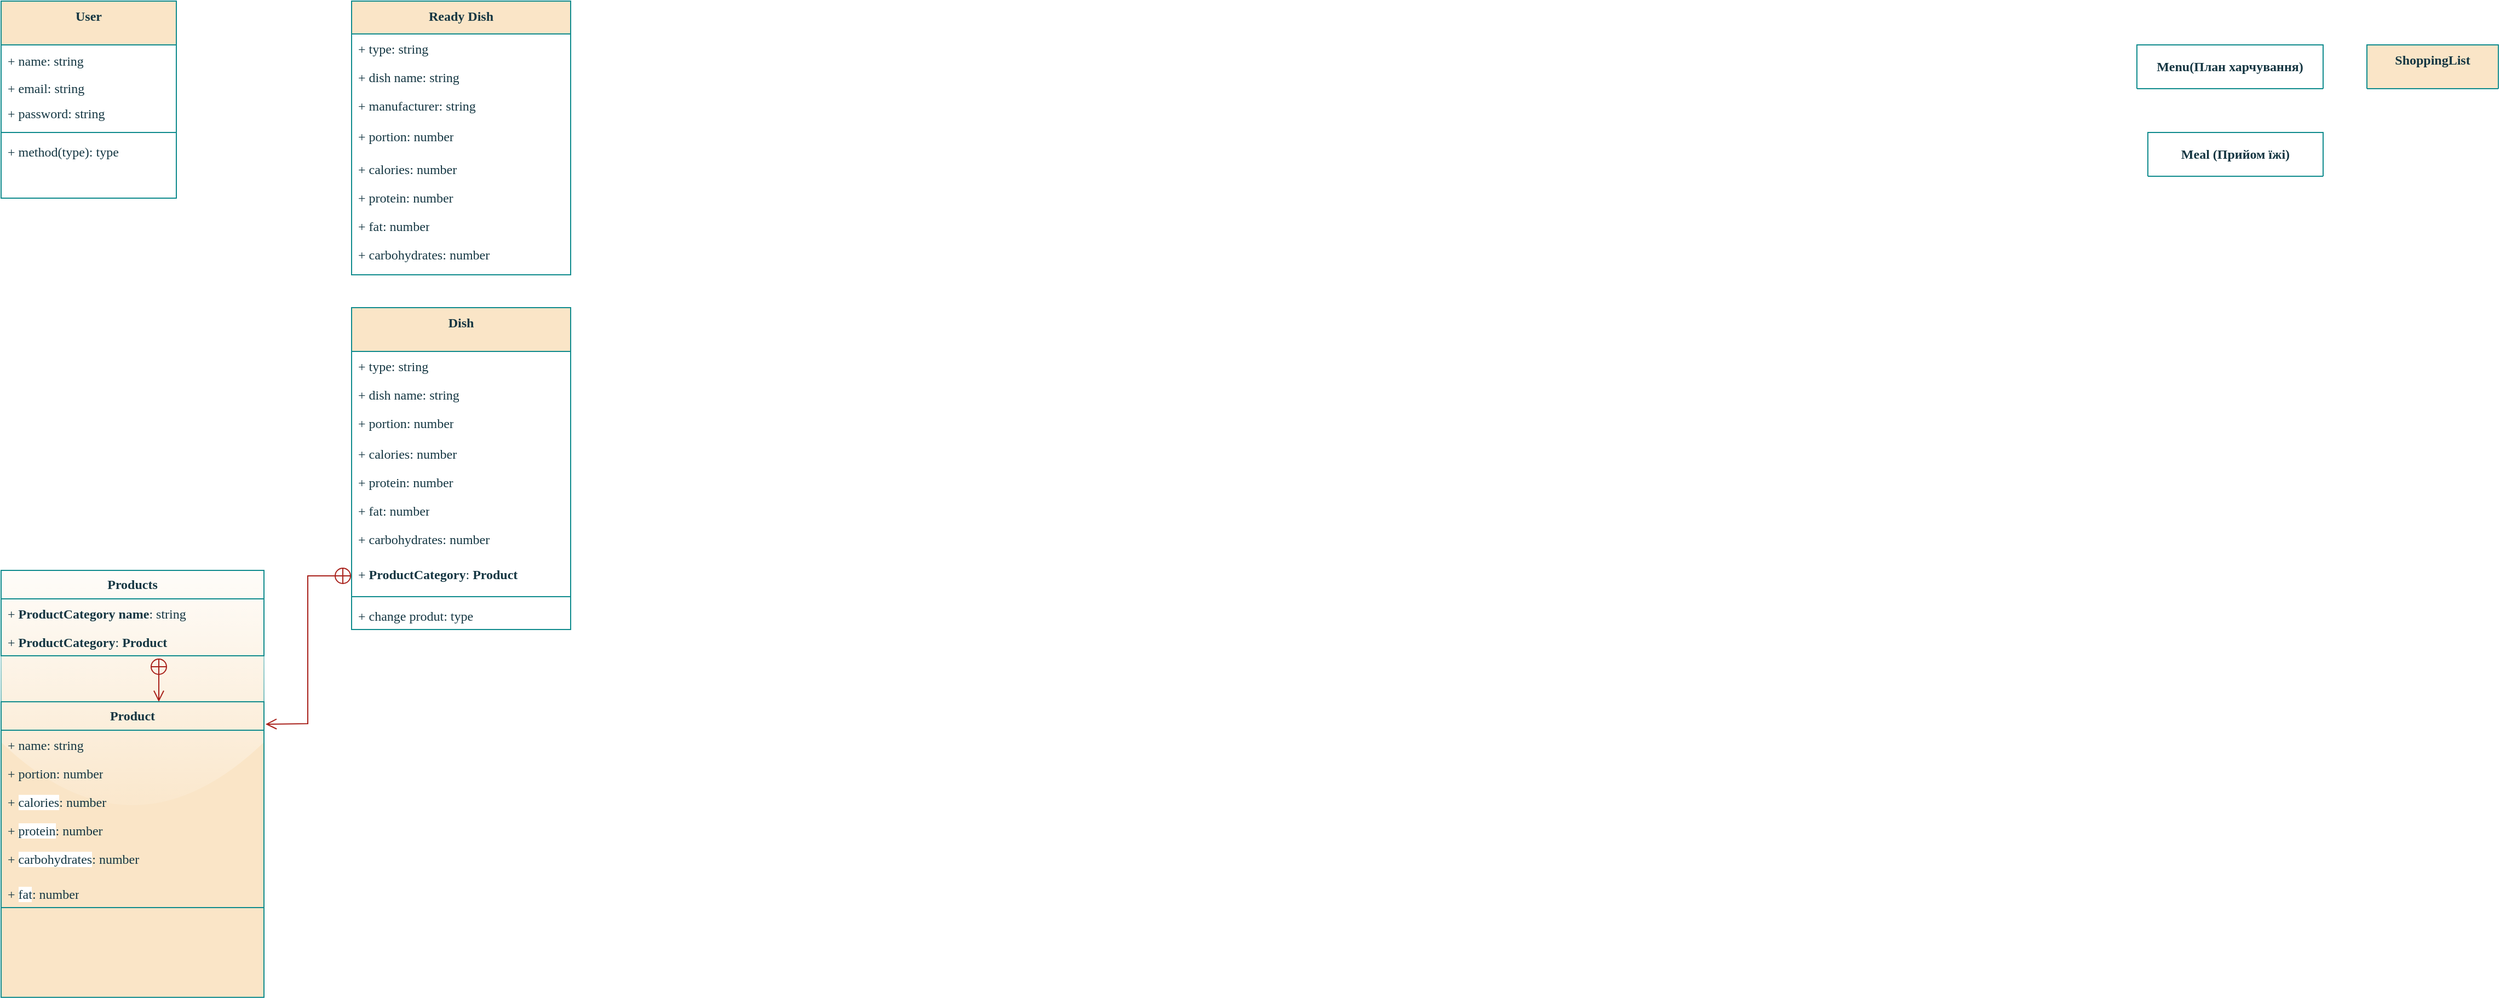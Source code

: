 <mxfile version="24.4.14" type="github">
  <diagram id="C5RBs43oDa-KdzZeNtuy" name="Page-1">
    <mxGraphModel dx="2274" dy="585" grid="1" gridSize="10" guides="1" tooltips="1" connect="1" arrows="1" fold="1" page="1" pageScale="1" pageWidth="1169" pageHeight="1654" math="0" shadow="0">
      <root>
        <mxCell id="WIyWlLk6GJQsqaUBKTNV-0" />
        <mxCell id="WIyWlLk6GJQsqaUBKTNV-1" parent="WIyWlLk6GJQsqaUBKTNV-0" />
        <mxCell id="tmJ_A6NvHQKnJ2QSPhdl-1" value="User" style="swimlane;fontStyle=1;align=center;verticalAlign=top;childLayout=stackLayout;horizontal=1;startSize=40;horizontalStack=0;resizeParent=1;resizeParentMax=0;resizeLast=0;collapsible=1;marginBottom=0;whiteSpace=wrap;html=1;fontFamily=Lucida Console;fontSize=12;labelBorderColor=none;fontColor=#143642;labelBackgroundColor=none;fillColor=#FAE5C7;strokeColor=#0F8B8D;" vertex="1" parent="WIyWlLk6GJQsqaUBKTNV-1">
          <mxGeometry x="-1120" y="40" width="160" height="180" as="geometry" />
        </mxCell>
        <mxCell id="tmJ_A6NvHQKnJ2QSPhdl-2" value="+ name: string" style="text;strokeColor=none;fillColor=none;align=left;verticalAlign=middle;spacingLeft=4;spacingRight=4;overflow=hidden;rotatable=0;points=[[0,0.5],[1,0.5]];portConstraint=eastwest;whiteSpace=wrap;html=1;fontFamily=Lucida Console;fontSize=12;labelBorderColor=none;fontColor=#143642;labelBackgroundColor=none;" vertex="1" parent="tmJ_A6NvHQKnJ2QSPhdl-1">
          <mxGeometry y="40" width="160" height="30" as="geometry" />
        </mxCell>
        <mxCell id="tmJ_A6NvHQKnJ2QSPhdl-26" value="+ email: string" style="text;strokeColor=none;fillColor=none;align=left;verticalAlign=middle;spacingLeft=4;spacingRight=4;overflow=hidden;rotatable=0;points=[[0,0.5],[1,0.5]];portConstraint=eastwest;whiteSpace=wrap;html=1;fontFamily=Lucida Console;fontSize=12;labelBorderColor=none;fontColor=#143642;labelBackgroundColor=none;" vertex="1" parent="tmJ_A6NvHQKnJ2QSPhdl-1">
          <mxGeometry y="70" width="160" height="20" as="geometry" />
        </mxCell>
        <mxCell id="tmJ_A6NvHQKnJ2QSPhdl-25" value="+ password: string" style="text;strokeColor=none;fillColor=none;align=left;verticalAlign=middle;spacingLeft=4;spacingRight=4;overflow=hidden;rotatable=0;points=[[0,0.5],[1,0.5]];portConstraint=eastwest;whiteSpace=wrap;html=1;fontFamily=Lucida Console;fontSize=12;labelBorderColor=none;fontColor=#143642;labelBackgroundColor=none;" vertex="1" parent="tmJ_A6NvHQKnJ2QSPhdl-1">
          <mxGeometry y="90" width="160" height="26" as="geometry" />
        </mxCell>
        <mxCell id="tmJ_A6NvHQKnJ2QSPhdl-3" value="" style="line;strokeWidth=1;fillColor=none;align=left;verticalAlign=middle;spacingTop=-1;spacingLeft=3;spacingRight=3;rotatable=0;labelPosition=right;points=[];portConstraint=eastwest;strokeColor=#0F8B8D;fontFamily=Lucida Console;fontSize=12;labelBorderColor=none;fontColor=#143642;labelBackgroundColor=none;" vertex="1" parent="tmJ_A6NvHQKnJ2QSPhdl-1">
          <mxGeometry y="116" width="160" height="8" as="geometry" />
        </mxCell>
        <mxCell id="tmJ_A6NvHQKnJ2QSPhdl-4" value="+ method(type): type" style="text;strokeColor=none;fillColor=none;align=left;verticalAlign=top;spacingLeft=4;spacingRight=4;overflow=hidden;rotatable=0;points=[[0,0.5],[1,0.5]];portConstraint=eastwest;whiteSpace=wrap;html=1;fontFamily=Lucida Console;fontSize=12;labelBorderColor=none;fontColor=#143642;labelBackgroundColor=none;" vertex="1" parent="tmJ_A6NvHQKnJ2QSPhdl-1">
          <mxGeometry y="124" width="160" height="56" as="geometry" />
        </mxCell>
        <mxCell id="tmJ_A6NvHQKnJ2QSPhdl-9" value="Ready Dish" style="swimlane;fontStyle=1;align=center;verticalAlign=top;childLayout=stackLayout;horizontal=1;startSize=30;horizontalStack=0;resizeParent=1;resizeParentMax=0;resizeLast=0;collapsible=1;marginBottom=0;whiteSpace=wrap;html=1;fontFamily=Lucida Console;fontSize=12;labelBorderColor=none;fillColor=#FAE5C7;strokeColor=#0F8B8D;labelBackgroundColor=none;fontColor=#143642;" vertex="1" parent="WIyWlLk6GJQsqaUBKTNV-1">
          <mxGeometry x="-800" y="40" width="200" height="250" as="geometry">
            <mxRectangle x="-400" y="40" width="150" height="40" as="alternateBounds" />
          </mxGeometry>
        </mxCell>
        <mxCell id="tmJ_A6NvHQKnJ2QSPhdl-10" value="+ type: string" style="text;strokeColor=none;fillColor=none;align=left;verticalAlign=top;spacingLeft=4;spacingRight=4;overflow=hidden;rotatable=0;points=[[0,0.5],[1,0.5]];portConstraint=eastwest;whiteSpace=wrap;html=1;fontFamily=Lucida Console;fontSize=12;labelBorderColor=none;fontColor=#143642;labelBackgroundColor=none;" vertex="1" parent="tmJ_A6NvHQKnJ2QSPhdl-9">
          <mxGeometry y="30" width="200" height="26" as="geometry" />
        </mxCell>
        <mxCell id="tmJ_A6NvHQKnJ2QSPhdl-67" value="&lt;span style=&quot;font-family: &amp;quot;Lucida Console&amp;quot;;&quot;&gt;+ dish name: string&lt;/span&gt;" style="text;strokeColor=none;fillColor=none;align=left;verticalAlign=top;spacingLeft=4;spacingRight=4;overflow=hidden;rotatable=0;points=[[0,0.5],[1,0.5]];portConstraint=eastwest;whiteSpace=wrap;html=1;fontColor=#143642;" vertex="1" parent="tmJ_A6NvHQKnJ2QSPhdl-9">
          <mxGeometry y="56" width="200" height="26" as="geometry" />
        </mxCell>
        <mxCell id="tmJ_A6NvHQKnJ2QSPhdl-27" value="+ manufacturer: string" style="text;strokeColor=none;fillColor=none;align=left;verticalAlign=top;spacingLeft=4;spacingRight=4;overflow=hidden;rotatable=0;points=[[0,0.5],[1,0.5]];portConstraint=eastwest;whiteSpace=wrap;html=1;fontFamily=Lucida Console;fontSize=12;labelBorderColor=none;fontColor=#143642;labelBackgroundColor=none;" vertex="1" parent="tmJ_A6NvHQKnJ2QSPhdl-9">
          <mxGeometry y="82" width="200" height="28" as="geometry" />
        </mxCell>
        <mxCell id="tmJ_A6NvHQKnJ2QSPhdl-28" value="+ portion: number" style="text;strokeColor=none;fillColor=none;align=left;verticalAlign=top;spacingLeft=4;spacingRight=4;overflow=hidden;rotatable=0;points=[[0,0.5],[1,0.5]];portConstraint=eastwest;whiteSpace=wrap;html=1;fontFamily=Lucida Console;fontSize=12;labelBorderColor=none;fontColor=#143642;labelBackgroundColor=none;" vertex="1" parent="tmJ_A6NvHQKnJ2QSPhdl-9">
          <mxGeometry y="110" width="200" height="30" as="geometry" />
        </mxCell>
        <mxCell id="tmJ_A6NvHQKnJ2QSPhdl-68" value="+&amp;nbsp;&lt;span style=&quot;background-color: rgb(255, 255, 255); font-size: 12px; white-space: pre;&quot;&gt;calories&lt;/span&gt;&lt;span style=&quot;background-color: initial; font-size: 12px;&quot;&gt;:&amp;nbsp;&lt;/span&gt;number" style="text;strokeColor=none;fillColor=none;align=left;verticalAlign=top;spacingLeft=4;spacingRight=4;overflow=hidden;rotatable=0;points=[[0,0.5],[1,0.5]];portConstraint=eastwest;whiteSpace=wrap;html=1;fontFamily=Lucida Console;fontSize=12;labelBorderColor=none;fontColor=#143642;labelBackgroundColor=none;" vertex="1" parent="tmJ_A6NvHQKnJ2QSPhdl-9">
          <mxGeometry y="140" width="200" height="26" as="geometry" />
        </mxCell>
        <mxCell id="tmJ_A6NvHQKnJ2QSPhdl-69" value="+&amp;nbsp;&lt;span style=&quot;background-color: rgb(255, 255, 255); font-size: 12px; white-space: pre;&quot;&gt;protein&lt;/span&gt;&lt;span style=&quot;background-color: initial; font-size: 12px;&quot;&gt;:&amp;nbsp;&lt;/span&gt;number" style="text;strokeColor=none;fillColor=none;align=left;verticalAlign=top;spacingLeft=4;spacingRight=4;overflow=hidden;rotatable=0;points=[[0,0.5],[1,0.5]];portConstraint=eastwest;whiteSpace=wrap;html=1;fontFamily=Lucida Console;fontSize=12;labelBorderColor=none;fontColor=#143642;labelBackgroundColor=none;" vertex="1" parent="tmJ_A6NvHQKnJ2QSPhdl-9">
          <mxGeometry y="166" width="200" height="26" as="geometry" />
        </mxCell>
        <mxCell id="tmJ_A6NvHQKnJ2QSPhdl-71" value="+&amp;nbsp;&lt;span style=&quot;background-color: rgb(255, 255, 255); font-size: 12px; white-space: pre;&quot;&gt;fat&lt;/span&gt;&lt;span style=&quot;background-color: initial; font-size: 12px;&quot;&gt;:&amp;nbsp;&lt;/span&gt;number" style="text;strokeColor=none;fillColor=none;align=left;verticalAlign=top;spacingLeft=4;spacingRight=4;overflow=hidden;rotatable=0;points=[[0,0.5],[1,0.5]];portConstraint=eastwest;whiteSpace=wrap;html=1;fontFamily=Lucida Console;fontSize=12;labelBorderColor=none;fontColor=#143642;labelBackgroundColor=none;" vertex="1" parent="tmJ_A6NvHQKnJ2QSPhdl-9">
          <mxGeometry y="192" width="200" height="26" as="geometry" />
        </mxCell>
        <mxCell id="tmJ_A6NvHQKnJ2QSPhdl-70" value="+&amp;nbsp;&lt;span style=&quot;background-color: rgb(255, 255, 255); font-size: 12px; white-space: pre;&quot;&gt;carbohydrates&lt;/span&gt;&lt;span style=&quot;background-color: initial; font-size: 12px;&quot;&gt;:&amp;nbsp;&lt;/span&gt;number" style="text;strokeColor=none;fillColor=none;align=left;verticalAlign=top;spacingLeft=4;spacingRight=4;overflow=hidden;rotatable=0;points=[[0,0.5],[1,0.5]];portConstraint=eastwest;whiteSpace=wrap;html=1;fontFamily=Lucida Console;fontSize=12;labelBorderColor=none;fontColor=#143642;labelBackgroundColor=none;" vertex="1" parent="tmJ_A6NvHQKnJ2QSPhdl-9">
          <mxGeometry y="218" width="200" height="32" as="geometry" />
        </mxCell>
        <mxCell id="tmJ_A6NvHQKnJ2QSPhdl-13" value="Meal (Прийом їжі) " style="swimlane;fontStyle=1;childLayout=stackLayout;horizontal=1;startSize=40;fillColor=none;horizontalStack=0;resizeParent=1;resizeParentMax=0;resizeLast=0;collapsible=1;marginBottom=0;whiteSpace=wrap;html=1;fontFamily=Lucida Console;fontSize=12;labelBorderColor=none;fontColor=#143642;labelBackgroundColor=none;strokeColor=#0F8B8D;" vertex="1" collapsed="1" parent="WIyWlLk6GJQsqaUBKTNV-1">
          <mxGeometry x="840" y="160" width="160" height="40" as="geometry">
            <mxRectangle x="640" y="80" width="120" height="118" as="alternateBounds" />
          </mxGeometry>
        </mxCell>
        <mxCell id="tmJ_A6NvHQKnJ2QSPhdl-14" value="+ field: type" style="text;strokeColor=none;fillColor=none;align=left;verticalAlign=top;spacingLeft=4;spacingRight=4;overflow=hidden;rotatable=0;points=[[0,0.5],[1,0.5]];portConstraint=eastwest;whiteSpace=wrap;html=1;labelBackgroundColor=none;fontColor=#143642;" vertex="1" parent="tmJ_A6NvHQKnJ2QSPhdl-13">
          <mxGeometry y="40" width="120" height="26" as="geometry" />
        </mxCell>
        <mxCell id="tmJ_A6NvHQKnJ2QSPhdl-15" value="+ field: type" style="text;strokeColor=none;fillColor=none;align=left;verticalAlign=top;spacingLeft=4;spacingRight=4;overflow=hidden;rotatable=0;points=[[0,0.5],[1,0.5]];portConstraint=eastwest;whiteSpace=wrap;html=1;labelBackgroundColor=none;fontColor=#143642;" vertex="1" parent="tmJ_A6NvHQKnJ2QSPhdl-13">
          <mxGeometry y="66" width="120" height="26" as="geometry" />
        </mxCell>
        <mxCell id="tmJ_A6NvHQKnJ2QSPhdl-16" value="+ field: type" style="text;strokeColor=none;fillColor=none;align=left;verticalAlign=top;spacingLeft=4;spacingRight=4;overflow=hidden;rotatable=0;points=[[0,0.5],[1,0.5]];portConstraint=eastwest;whiteSpace=wrap;html=1;labelBackgroundColor=none;fontColor=#143642;" vertex="1" parent="tmJ_A6NvHQKnJ2QSPhdl-13">
          <mxGeometry y="92" width="120" height="26" as="geometry" />
        </mxCell>
        <mxCell id="tmJ_A6NvHQKnJ2QSPhdl-17" value="Menu(План харчування)" style="swimlane;fontStyle=1;childLayout=stackLayout;horizontal=1;startSize=40;fillColor=none;horizontalStack=0;resizeParent=1;resizeParentMax=0;resizeLast=0;collapsible=1;marginBottom=0;whiteSpace=wrap;html=1;fontFamily=Lucida Console;fontSize=12;labelBorderColor=none;fontColor=#143642;labelBackgroundColor=none;strokeColor=#0F8B8D;" vertex="1" collapsed="1" parent="WIyWlLk6GJQsqaUBKTNV-1">
          <mxGeometry x="830" y="80" width="170" height="40" as="geometry">
            <mxRectangle x="690" y="80" width="120" height="118" as="alternateBounds" />
          </mxGeometry>
        </mxCell>
        <mxCell id="tmJ_A6NvHQKnJ2QSPhdl-18" value="+ field: type" style="text;strokeColor=none;fillColor=none;align=left;verticalAlign=top;spacingLeft=4;spacingRight=4;overflow=hidden;rotatable=0;points=[[0,0.5],[1,0.5]];portConstraint=eastwest;whiteSpace=wrap;html=1;labelBackgroundColor=none;fontColor=#143642;" vertex="1" parent="tmJ_A6NvHQKnJ2QSPhdl-17">
          <mxGeometry y="40" width="120" height="26" as="geometry" />
        </mxCell>
        <mxCell id="tmJ_A6NvHQKnJ2QSPhdl-19" value="+ field: type" style="text;strokeColor=none;fillColor=none;align=left;verticalAlign=top;spacingLeft=4;spacingRight=4;overflow=hidden;rotatable=0;points=[[0,0.5],[1,0.5]];portConstraint=eastwest;whiteSpace=wrap;html=1;labelBackgroundColor=none;fontColor=#143642;" vertex="1" parent="tmJ_A6NvHQKnJ2QSPhdl-17">
          <mxGeometry y="66" width="120" height="26" as="geometry" />
        </mxCell>
        <mxCell id="tmJ_A6NvHQKnJ2QSPhdl-20" value="+ field: type" style="text;strokeColor=none;fillColor=none;align=left;verticalAlign=top;spacingLeft=4;spacingRight=4;overflow=hidden;rotatable=0;points=[[0,0.5],[1,0.5]];portConstraint=eastwest;whiteSpace=wrap;html=1;labelBackgroundColor=none;fontColor=#143642;" vertex="1" parent="tmJ_A6NvHQKnJ2QSPhdl-17">
          <mxGeometry y="92" width="120" height="26" as="geometry" />
        </mxCell>
        <mxCell id="tmJ_A6NvHQKnJ2QSPhdl-21" value="ShoppingList " style="swimlane;fontStyle=1;align=center;verticalAlign=top;childLayout=stackLayout;horizontal=1;startSize=40;horizontalStack=0;resizeParent=1;resizeParentMax=0;resizeLast=0;collapsible=1;marginBottom=0;whiteSpace=wrap;html=1;fontFamily=Lucida Console;fontSize=12;labelBorderColor=none;fontColor=#143642;labelBackgroundColor=none;fillColor=#FAE5C7;strokeColor=#0F8B8D;" vertex="1" collapsed="1" parent="WIyWlLk6GJQsqaUBKTNV-1">
          <mxGeometry x="1040" y="80" width="120" height="40" as="geometry">
            <mxRectangle x="840" y="80" width="120" height="100" as="alternateBounds" />
          </mxGeometry>
        </mxCell>
        <mxCell id="tmJ_A6NvHQKnJ2QSPhdl-22" value="+ field: type" style="text;strokeColor=none;fillColor=none;align=left;verticalAlign=top;spacingLeft=4;spacingRight=4;overflow=hidden;rotatable=0;points=[[0,0.5],[1,0.5]];portConstraint=eastwest;whiteSpace=wrap;html=1;labelBackgroundColor=none;fontColor=#143642;" vertex="1" parent="tmJ_A6NvHQKnJ2QSPhdl-21">
          <mxGeometry y="40" width="120" height="26" as="geometry" />
        </mxCell>
        <mxCell id="tmJ_A6NvHQKnJ2QSPhdl-23" value="" style="line;strokeWidth=1;fillColor=none;align=left;verticalAlign=middle;spacingTop=-1;spacingLeft=3;spacingRight=3;rotatable=0;labelPosition=right;points=[];portConstraint=eastwest;strokeColor=#0F8B8D;labelBackgroundColor=none;fontColor=#143642;" vertex="1" parent="tmJ_A6NvHQKnJ2QSPhdl-21">
          <mxGeometry y="66" width="120" height="8" as="geometry" />
        </mxCell>
        <mxCell id="tmJ_A6NvHQKnJ2QSPhdl-24" value="+ method(type): type" style="text;strokeColor=none;fillColor=none;align=left;verticalAlign=top;spacingLeft=4;spacingRight=4;overflow=hidden;rotatable=0;points=[[0,0.5],[1,0.5]];portConstraint=eastwest;whiteSpace=wrap;html=1;labelBackgroundColor=none;fontColor=#143642;" vertex="1" parent="tmJ_A6NvHQKnJ2QSPhdl-21">
          <mxGeometry y="74" width="120" height="26" as="geometry" />
        </mxCell>
        <mxCell id="tmJ_A6NvHQKnJ2QSPhdl-61" value="Dish" style="swimlane;fontStyle=1;align=center;verticalAlign=top;childLayout=stackLayout;horizontal=1;startSize=40;horizontalStack=0;resizeParent=1;resizeParentMax=0;resizeLast=0;collapsible=1;marginBottom=0;whiteSpace=wrap;html=1;fontFamily=Lucida Console;fontSize=12;labelBorderColor=none;fillColor=#FAE5C7;strokeColor=#0F8B8D;labelBackgroundColor=none;fontColor=#143642;" vertex="1" parent="WIyWlLk6GJQsqaUBKTNV-1">
          <mxGeometry x="-800" y="320" width="200" height="294" as="geometry">
            <mxRectangle x="-400" y="40" width="150" height="40" as="alternateBounds" />
          </mxGeometry>
        </mxCell>
        <mxCell id="tmJ_A6NvHQKnJ2QSPhdl-72" value="+ type: string" style="text;strokeColor=none;fillColor=none;align=left;verticalAlign=top;spacingLeft=4;spacingRight=4;overflow=hidden;rotatable=0;points=[[0,0.5],[1,0.5]];portConstraint=eastwest;whiteSpace=wrap;html=1;fontFamily=Lucida Console;fontSize=12;labelBorderColor=none;fontColor=#143642;labelBackgroundColor=none;" vertex="1" parent="tmJ_A6NvHQKnJ2QSPhdl-61">
          <mxGeometry y="40" width="200" height="26" as="geometry" />
        </mxCell>
        <mxCell id="tmJ_A6NvHQKnJ2QSPhdl-62" value="+ dish name: string" style="text;strokeColor=none;fillColor=none;align=left;verticalAlign=top;spacingLeft=4;spacingRight=4;overflow=hidden;rotatable=0;points=[[0,0.5],[1,0.5]];portConstraint=eastwest;whiteSpace=wrap;html=1;fontFamily=Lucida Console;fontSize=12;labelBorderColor=none;fontColor=#143642;labelBackgroundColor=none;" vertex="1" parent="tmJ_A6NvHQKnJ2QSPhdl-61">
          <mxGeometry y="66" width="200" height="26" as="geometry" />
        </mxCell>
        <mxCell id="tmJ_A6NvHQKnJ2QSPhdl-63" value="+ portion: number" style="text;strokeColor=none;fillColor=none;align=left;verticalAlign=top;spacingLeft=4;spacingRight=4;overflow=hidden;rotatable=0;points=[[0,0.5],[1,0.5]];portConstraint=eastwest;whiteSpace=wrap;html=1;fontFamily=Lucida Console;fontSize=12;labelBorderColor=none;fontColor=#143642;labelBackgroundColor=none;" vertex="1" parent="tmJ_A6NvHQKnJ2QSPhdl-61">
          <mxGeometry y="92" width="200" height="28" as="geometry" />
        </mxCell>
        <mxCell id="tmJ_A6NvHQKnJ2QSPhdl-73" value="+&amp;nbsp;&lt;span style=&quot;background-color: rgb(255, 255, 255); font-size: 12px; white-space: pre;&quot;&gt;calories&lt;/span&gt;&lt;span style=&quot;background-color: initial; font-size: 12px;&quot;&gt;:&amp;nbsp;&lt;/span&gt;number" style="text;strokeColor=none;fillColor=none;align=left;verticalAlign=top;spacingLeft=4;spacingRight=4;overflow=hidden;rotatable=0;points=[[0,0.5],[1,0.5]];portConstraint=eastwest;whiteSpace=wrap;html=1;fontFamily=Lucida Console;fontSize=12;labelBorderColor=none;fontColor=#143642;labelBackgroundColor=none;" vertex="1" parent="tmJ_A6NvHQKnJ2QSPhdl-61">
          <mxGeometry y="120" width="200" height="26" as="geometry" />
        </mxCell>
        <mxCell id="tmJ_A6NvHQKnJ2QSPhdl-74" value="+&amp;nbsp;&lt;span style=&quot;background-color: rgb(255, 255, 255); font-size: 12px; white-space: pre;&quot;&gt;protein&lt;/span&gt;&lt;span style=&quot;background-color: initial; font-size: 12px;&quot;&gt;:&amp;nbsp;&lt;/span&gt;number" style="text;strokeColor=none;fillColor=none;align=left;verticalAlign=top;spacingLeft=4;spacingRight=4;overflow=hidden;rotatable=0;points=[[0,0.5],[1,0.5]];portConstraint=eastwest;whiteSpace=wrap;html=1;fontFamily=Lucida Console;fontSize=12;labelBorderColor=none;fontColor=#143642;labelBackgroundColor=none;" vertex="1" parent="tmJ_A6NvHQKnJ2QSPhdl-61">
          <mxGeometry y="146" width="200" height="26" as="geometry" />
        </mxCell>
        <mxCell id="tmJ_A6NvHQKnJ2QSPhdl-75" value="+&amp;nbsp;&lt;span style=&quot;background-color: rgb(255, 255, 255); font-size: 12px; white-space: pre;&quot;&gt;fat&lt;/span&gt;&lt;span style=&quot;background-color: initial; font-size: 12px;&quot;&gt;:&amp;nbsp;&lt;/span&gt;number" style="text;strokeColor=none;fillColor=none;align=left;verticalAlign=top;spacingLeft=4;spacingRight=4;overflow=hidden;rotatable=0;points=[[0,0.5],[1,0.5]];portConstraint=eastwest;whiteSpace=wrap;html=1;fontFamily=Lucida Console;fontSize=12;labelBorderColor=none;fontColor=#143642;labelBackgroundColor=none;" vertex="1" parent="tmJ_A6NvHQKnJ2QSPhdl-61">
          <mxGeometry y="172" width="200" height="26" as="geometry" />
        </mxCell>
        <mxCell id="tmJ_A6NvHQKnJ2QSPhdl-76" value="+&amp;nbsp;&lt;span style=&quot;background-color: rgb(255, 255, 255); font-size: 12px; white-space: pre;&quot;&gt;carbohydrates&lt;/span&gt;&lt;span style=&quot;background-color: initial; font-size: 12px;&quot;&gt;:&amp;nbsp;&lt;/span&gt;number" style="text;strokeColor=none;fillColor=none;align=left;verticalAlign=top;spacingLeft=4;spacingRight=4;overflow=hidden;rotatable=0;points=[[0,0.5],[1,0.5]];portConstraint=eastwest;whiteSpace=wrap;html=1;fontFamily=Lucida Console;fontSize=12;labelBorderColor=none;fontColor=#143642;labelBackgroundColor=none;" vertex="1" parent="tmJ_A6NvHQKnJ2QSPhdl-61">
          <mxGeometry y="198" width="200" height="32" as="geometry" />
        </mxCell>
        <mxCell id="tmJ_A6NvHQKnJ2QSPhdl-64" value="+&amp;nbsp;&lt;span style=&quot;font-weight: 700; text-align: center;&quot;&gt;ProductCategory&lt;/span&gt;:&amp;nbsp;&lt;span style=&quot;font-weight: 700; text-align: center;&quot;&gt;Product&lt;/span&gt;" style="text;strokeColor=none;fillColor=none;align=left;verticalAlign=top;spacingLeft=4;spacingRight=4;overflow=hidden;rotatable=0;points=[[0,0.5],[1,0.5]];portConstraint=eastwest;whiteSpace=wrap;html=1;fontFamily=Lucida Console;fontSize=12;labelBorderColor=none;fontColor=#143642;labelBackgroundColor=none;" vertex="1" parent="tmJ_A6NvHQKnJ2QSPhdl-61">
          <mxGeometry y="230" width="200" height="30" as="geometry" />
        </mxCell>
        <mxCell id="tmJ_A6NvHQKnJ2QSPhdl-65" value="" style="line;strokeWidth=1;fillColor=none;align=left;verticalAlign=middle;spacingTop=-1;spacingLeft=3;spacingRight=3;rotatable=0;labelPosition=right;points=[];portConstraint=eastwest;strokeColor=#0F8B8D;fontFamily=Lucida Console;fontSize=12;labelBorderColor=none;fontColor=#143642;labelBackgroundColor=none;" vertex="1" parent="tmJ_A6NvHQKnJ2QSPhdl-61">
          <mxGeometry y="260" width="200" height="8" as="geometry" />
        </mxCell>
        <mxCell id="tmJ_A6NvHQKnJ2QSPhdl-66" value="+ change produt: type" style="text;strokeColor=none;fillColor=none;align=left;verticalAlign=top;spacingLeft=4;spacingRight=4;overflow=hidden;rotatable=0;points=[[0,0.5],[1,0.5]];portConstraint=eastwest;whiteSpace=wrap;html=1;fontFamily=Lucida Console;fontSize=12;labelBorderColor=none;fontColor=#143642;labelBackgroundColor=none;" vertex="1" parent="tmJ_A6NvHQKnJ2QSPhdl-61">
          <mxGeometry y="268" width="200" height="26" as="geometry" />
        </mxCell>
        <mxCell id="tmJ_A6NvHQKnJ2QSPhdl-60" value="" style="group;fillColor=#FAE5C7;strokeColor=#0F8B8D;rounded=0;glass=1;shadow=0;labelBackgroundColor=none;fontColor=#143642;" vertex="1" connectable="0" parent="WIyWlLk6GJQsqaUBKTNV-1">
          <mxGeometry x="-1120" y="560" width="240" height="390" as="geometry" />
        </mxCell>
        <mxCell id="tmJ_A6NvHQKnJ2QSPhdl-42" value="" style="endArrow=open;startArrow=circlePlus;endFill=0;startFill=0;endSize=8;html=1;rounded=0;fontFamily=Lucida Console;fontSize=12;labelBackgroundColor=none;strokeColor=#A8201A;fontColor=default;" edge="1" parent="tmJ_A6NvHQKnJ2QSPhdl-60">
          <mxGeometry width="160" relative="1" as="geometry">
            <mxPoint x="144" y="80" as="sourcePoint" />
            <mxPoint x="144" y="120" as="targetPoint" />
          </mxGeometry>
        </mxCell>
        <mxCell id="tmJ_A6NvHQKnJ2QSPhdl-51" value="Products" style="swimlane;fontStyle=1;childLayout=stackLayout;horizontal=1;startSize=26;fillColor=none;horizontalStack=0;resizeParent=1;resizeParentMax=0;resizeLast=0;collapsible=1;marginBottom=0;whiteSpace=wrap;html=1;fontFamily=Lucida Console;fontSize=12;labelBackgroundColor=none;strokeColor=#0F8B8D;fontColor=#143642;" vertex="1" parent="tmJ_A6NvHQKnJ2QSPhdl-60">
          <mxGeometry width="240" height="78" as="geometry" />
        </mxCell>
        <mxCell id="tmJ_A6NvHQKnJ2QSPhdl-52" value="&lt;span style=&quot;font-size: 12px;&quot;&gt;+&amp;nbsp;&lt;/span&gt;&lt;span style=&quot;font-weight: 700; text-align: center;&quot;&gt;ProductCategory name&lt;/span&gt;&lt;span style=&quot;font-size: 12px;&quot;&gt;: string&lt;/span&gt;" style="text;strokeColor=none;fillColor=none;align=left;verticalAlign=top;spacingLeft=4;spacingRight=4;overflow=hidden;rotatable=0;points=[[0,0.5],[1,0.5]];portConstraint=eastwest;whiteSpace=wrap;html=1;fontFamily=Lucida Console;fontSize=12;labelBackgroundColor=none;fontColor=#143642;" vertex="1" parent="tmJ_A6NvHQKnJ2QSPhdl-51">
          <mxGeometry y="26" width="240" height="26" as="geometry" />
        </mxCell>
        <mxCell id="tmJ_A6NvHQKnJ2QSPhdl-53" value="+&amp;nbsp;&lt;span style=&quot;font-weight: 700; text-align: center; font-size: 12px;&quot;&gt;ProductCategory&lt;/span&gt;:&amp;nbsp;&lt;span style=&quot;font-weight: 700; text-align: center; font-size: 12px;&quot;&gt;Product&lt;/span&gt;" style="text;strokeColor=none;fillColor=none;align=left;verticalAlign=top;spacingLeft=4;spacingRight=4;overflow=hidden;rotatable=0;points=[[0,0.5],[1,0.5]];portConstraint=eastwest;whiteSpace=wrap;html=1;fontFamily=Lucida Console;fontSize=12;labelBackgroundColor=none;fontColor=#143642;" vertex="1" parent="tmJ_A6NvHQKnJ2QSPhdl-51">
          <mxGeometry y="52" width="240" height="26" as="geometry" />
        </mxCell>
        <mxCell id="tmJ_A6NvHQKnJ2QSPhdl-56" value="&lt;span style=&quot;font-weight: 700; font-size: 12px;&quot;&gt;Product&lt;/span&gt;" style="swimlane;fontStyle=0;childLayout=stackLayout;horizontal=1;startSize=26;fillColor=none;horizontalStack=0;resizeParent=1;resizeParentMax=0;resizeLast=0;collapsible=1;marginBottom=0;whiteSpace=wrap;html=1;verticalAlign=middle;align=center;fontFamily=Lucida Console;fontSize=12;labelBackgroundColor=none;strokeColor=#0F8B8D;fontColor=#143642;" vertex="1" parent="tmJ_A6NvHQKnJ2QSPhdl-60">
          <mxGeometry y="120" width="240" height="188" as="geometry">
            <mxRectangle y="120" width="40" height="80" as="alternateBounds" />
          </mxGeometry>
        </mxCell>
        <mxCell id="tmJ_A6NvHQKnJ2QSPhdl-57" value="&lt;span style=&quot;font-size: 12px;&quot;&gt;+ name: string&lt;/span&gt;" style="text;strokeColor=none;fillColor=none;align=left;verticalAlign=top;spacingLeft=4;spacingRight=4;overflow=hidden;rotatable=0;points=[[0,0.5],[1,0.5]];portConstraint=eastwest;whiteSpace=wrap;html=1;fontFamily=Lucida Console;fontSize=12;labelBackgroundColor=none;fontColor=#143642;" vertex="1" parent="tmJ_A6NvHQKnJ2QSPhdl-56">
          <mxGeometry y="26" width="240" height="26" as="geometry" />
        </mxCell>
        <mxCell id="tmJ_A6NvHQKnJ2QSPhdl-58" value="&lt;span style=&quot;font-size: 12px;&quot;&gt;+ portion: number&lt;/span&gt;" style="text;strokeColor=none;fillColor=none;align=left;verticalAlign=top;spacingLeft=4;spacingRight=4;overflow=hidden;rotatable=0;points=[[0,0.5],[1,0.5]];portConstraint=eastwest;whiteSpace=wrap;html=1;fontFamily=Lucida Console;fontSize=12;labelBackgroundColor=none;fontColor=#143642;" vertex="1" parent="tmJ_A6NvHQKnJ2QSPhdl-56">
          <mxGeometry y="52" width="240" height="26" as="geometry" />
        </mxCell>
        <mxCell id="tmJ_A6NvHQKnJ2QSPhdl-91" value="+&amp;nbsp;&lt;span style=&quot;background-color: rgb(255, 255, 255); font-size: 12px; white-space: pre;&quot;&gt;calories&lt;/span&gt;&lt;span style=&quot;background-color: initial; font-size: 12px;&quot;&gt;:&amp;nbsp;&lt;/span&gt;number" style="text;strokeColor=none;fillColor=none;align=left;verticalAlign=top;spacingLeft=4;spacingRight=4;overflow=hidden;rotatable=0;points=[[0,0.5],[1,0.5]];portConstraint=eastwest;whiteSpace=wrap;html=1;fontFamily=Lucida Console;fontSize=12;labelBorderColor=none;fontColor=#143642;labelBackgroundColor=none;" vertex="1" parent="tmJ_A6NvHQKnJ2QSPhdl-56">
          <mxGeometry y="78" width="240" height="26" as="geometry" />
        </mxCell>
        <mxCell id="tmJ_A6NvHQKnJ2QSPhdl-92" value="+&amp;nbsp;&lt;span style=&quot;background-color: rgb(255, 255, 255); font-size: 12px; white-space: pre;&quot;&gt;protein&lt;/span&gt;&lt;span style=&quot;background-color: initial; font-size: 12px;&quot;&gt;:&amp;nbsp;&lt;/span&gt;number" style="text;strokeColor=none;fillColor=none;align=left;verticalAlign=top;spacingLeft=4;spacingRight=4;overflow=hidden;rotatable=0;points=[[0,0.5],[1,0.5]];portConstraint=eastwest;whiteSpace=wrap;html=1;fontFamily=Lucida Console;fontSize=12;labelBorderColor=none;fontColor=#143642;labelBackgroundColor=none;" vertex="1" parent="tmJ_A6NvHQKnJ2QSPhdl-56">
          <mxGeometry y="104" width="240" height="26" as="geometry" />
        </mxCell>
        <mxCell id="tmJ_A6NvHQKnJ2QSPhdl-94" value="+&amp;nbsp;&lt;span style=&quot;background-color: rgb(255, 255, 255); font-size: 12px; white-space: pre;&quot;&gt;carbohydrates&lt;/span&gt;&lt;span style=&quot;background-color: initial; font-size: 12px;&quot;&gt;:&amp;nbsp;&lt;/span&gt;number" style="text;strokeColor=none;fillColor=none;align=left;verticalAlign=top;spacingLeft=4;spacingRight=4;overflow=hidden;rotatable=0;points=[[0,0.5],[1,0.5]];portConstraint=eastwest;whiteSpace=wrap;html=1;fontFamily=Lucida Console;fontSize=12;labelBorderColor=none;fontColor=#143642;labelBackgroundColor=none;" vertex="1" parent="tmJ_A6NvHQKnJ2QSPhdl-56">
          <mxGeometry y="130" width="240" height="32" as="geometry" />
        </mxCell>
        <mxCell id="tmJ_A6NvHQKnJ2QSPhdl-93" value="+&amp;nbsp;&lt;span style=&quot;background-color: rgb(255, 255, 255); font-size: 12px; white-space: pre;&quot;&gt;fat&lt;/span&gt;&lt;span style=&quot;background-color: initial; font-size: 12px;&quot;&gt;:&amp;nbsp;&lt;/span&gt;number" style="text;strokeColor=none;fillColor=none;align=left;verticalAlign=top;spacingLeft=4;spacingRight=4;overflow=hidden;rotatable=0;points=[[0,0.5],[1,0.5]];portConstraint=eastwest;whiteSpace=wrap;html=1;fontFamily=Lucida Console;fontSize=12;labelBorderColor=none;fontColor=#143642;labelBackgroundColor=none;" vertex="1" parent="tmJ_A6NvHQKnJ2QSPhdl-56">
          <mxGeometry y="162" width="240" height="26" as="geometry" />
        </mxCell>
        <mxCell id="tmJ_A6NvHQKnJ2QSPhdl-95" value="" style="endArrow=open;startArrow=circlePlus;endFill=0;startFill=0;endSize=8;html=1;rounded=0;strokeColor=#A8201A;fontColor=#143642;fillColor=#FAE5C7;exitX=0;exitY=0.5;exitDx=0;exitDy=0;entryX=1.006;entryY=0.109;entryDx=0;entryDy=0;entryPerimeter=0;" edge="1" parent="WIyWlLk6GJQsqaUBKTNV-1" source="tmJ_A6NvHQKnJ2QSPhdl-64" target="tmJ_A6NvHQKnJ2QSPhdl-56">
          <mxGeometry width="160" relative="1" as="geometry">
            <mxPoint x="-960" y="770" as="sourcePoint" />
            <mxPoint x="-800" y="770" as="targetPoint" />
            <Array as="points">
              <mxPoint x="-840" y="565" />
              <mxPoint x="-840" y="700" />
            </Array>
          </mxGeometry>
        </mxCell>
      </root>
    </mxGraphModel>
  </diagram>
</mxfile>
